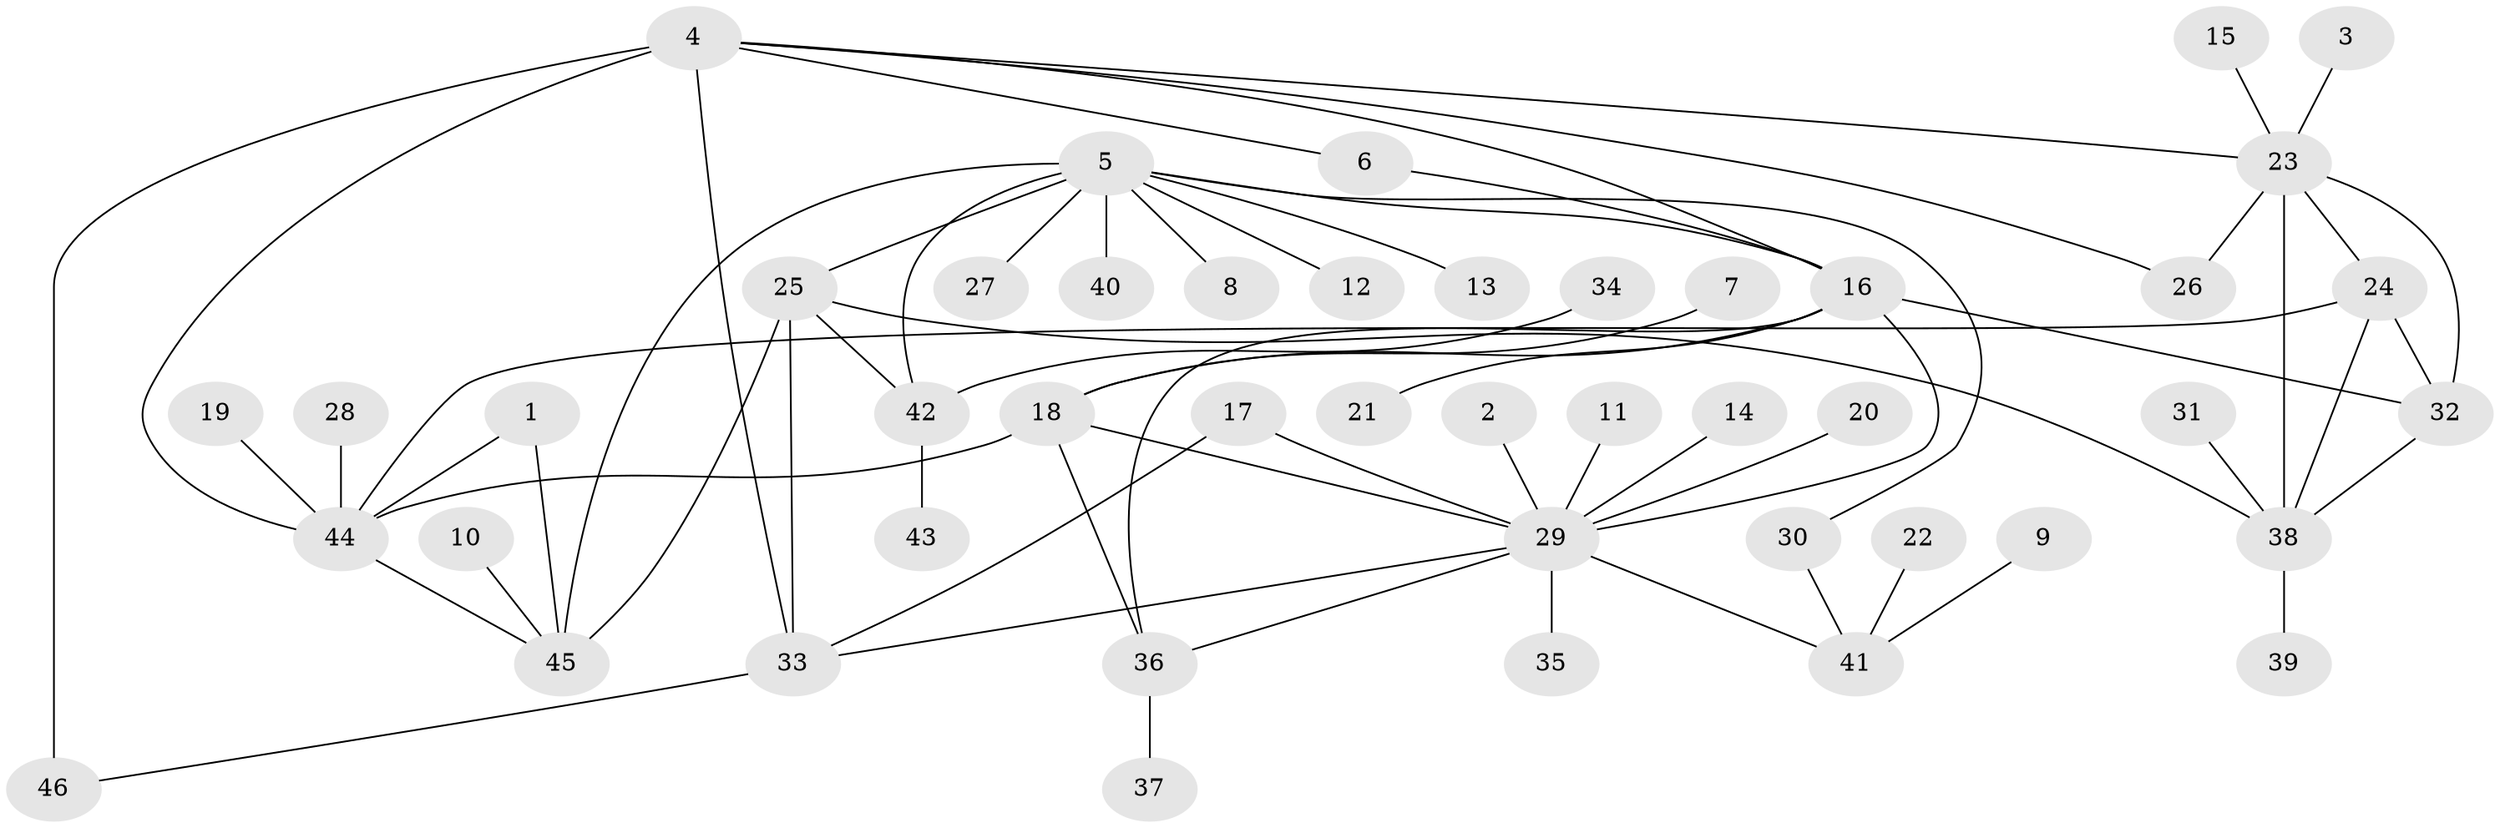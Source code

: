 // original degree distribution, {5: 0.043478260869565216, 6: 0.05434782608695652, 13: 0.021739130434782608, 7: 0.043478260869565216, 9: 0.010869565217391304, 8: 0.010869565217391304, 10: 0.021739130434782608, 3: 0.05434782608695652, 1: 0.6086956521739131, 2: 0.13043478260869565}
// Generated by graph-tools (version 1.1) at 2025/02/03/09/25 03:02:35]
// undirected, 46 vertices, 66 edges
graph export_dot {
graph [start="1"]
  node [color=gray90,style=filled];
  1;
  2;
  3;
  4;
  5;
  6;
  7;
  8;
  9;
  10;
  11;
  12;
  13;
  14;
  15;
  16;
  17;
  18;
  19;
  20;
  21;
  22;
  23;
  24;
  25;
  26;
  27;
  28;
  29;
  30;
  31;
  32;
  33;
  34;
  35;
  36;
  37;
  38;
  39;
  40;
  41;
  42;
  43;
  44;
  45;
  46;
  1 -- 44 [weight=2.0];
  1 -- 45 [weight=2.0];
  2 -- 29 [weight=1.0];
  3 -- 23 [weight=1.0];
  4 -- 6 [weight=1.0];
  4 -- 16 [weight=1.0];
  4 -- 23 [weight=1.0];
  4 -- 26 [weight=1.0];
  4 -- 33 [weight=2.0];
  4 -- 44 [weight=1.0];
  4 -- 46 [weight=2.0];
  5 -- 8 [weight=1.0];
  5 -- 12 [weight=1.0];
  5 -- 13 [weight=1.0];
  5 -- 16 [weight=1.0];
  5 -- 25 [weight=2.0];
  5 -- 27 [weight=1.0];
  5 -- 30 [weight=1.0];
  5 -- 40 [weight=1.0];
  5 -- 42 [weight=1.0];
  5 -- 45 [weight=1.0];
  6 -- 16 [weight=1.0];
  7 -- 18 [weight=1.0];
  9 -- 41 [weight=1.0];
  10 -- 45 [weight=1.0];
  11 -- 29 [weight=1.0];
  14 -- 29 [weight=1.0];
  15 -- 23 [weight=1.0];
  16 -- 18 [weight=1.0];
  16 -- 21 [weight=1.0];
  16 -- 29 [weight=1.0];
  16 -- 32 [weight=1.0];
  16 -- 36 [weight=1.0];
  17 -- 29 [weight=1.0];
  17 -- 33 [weight=1.0];
  18 -- 29 [weight=1.0];
  18 -- 36 [weight=1.0];
  18 -- 44 [weight=1.0];
  19 -- 44 [weight=1.0];
  20 -- 29 [weight=1.0];
  22 -- 41 [weight=1.0];
  23 -- 24 [weight=1.0];
  23 -- 26 [weight=1.0];
  23 -- 32 [weight=1.0];
  23 -- 38 [weight=1.0];
  24 -- 32 [weight=1.0];
  24 -- 38 [weight=1.0];
  24 -- 44 [weight=1.0];
  25 -- 33 [weight=1.0];
  25 -- 38 [weight=1.0];
  25 -- 42 [weight=2.0];
  25 -- 45 [weight=1.0];
  28 -- 44 [weight=1.0];
  29 -- 33 [weight=1.0];
  29 -- 35 [weight=1.0];
  29 -- 36 [weight=1.0];
  29 -- 41 [weight=1.0];
  30 -- 41 [weight=1.0];
  31 -- 38 [weight=1.0];
  32 -- 38 [weight=1.0];
  33 -- 46 [weight=1.0];
  34 -- 42 [weight=1.0];
  36 -- 37 [weight=1.0];
  38 -- 39 [weight=1.0];
  42 -- 43 [weight=1.0];
  44 -- 45 [weight=1.0];
}
